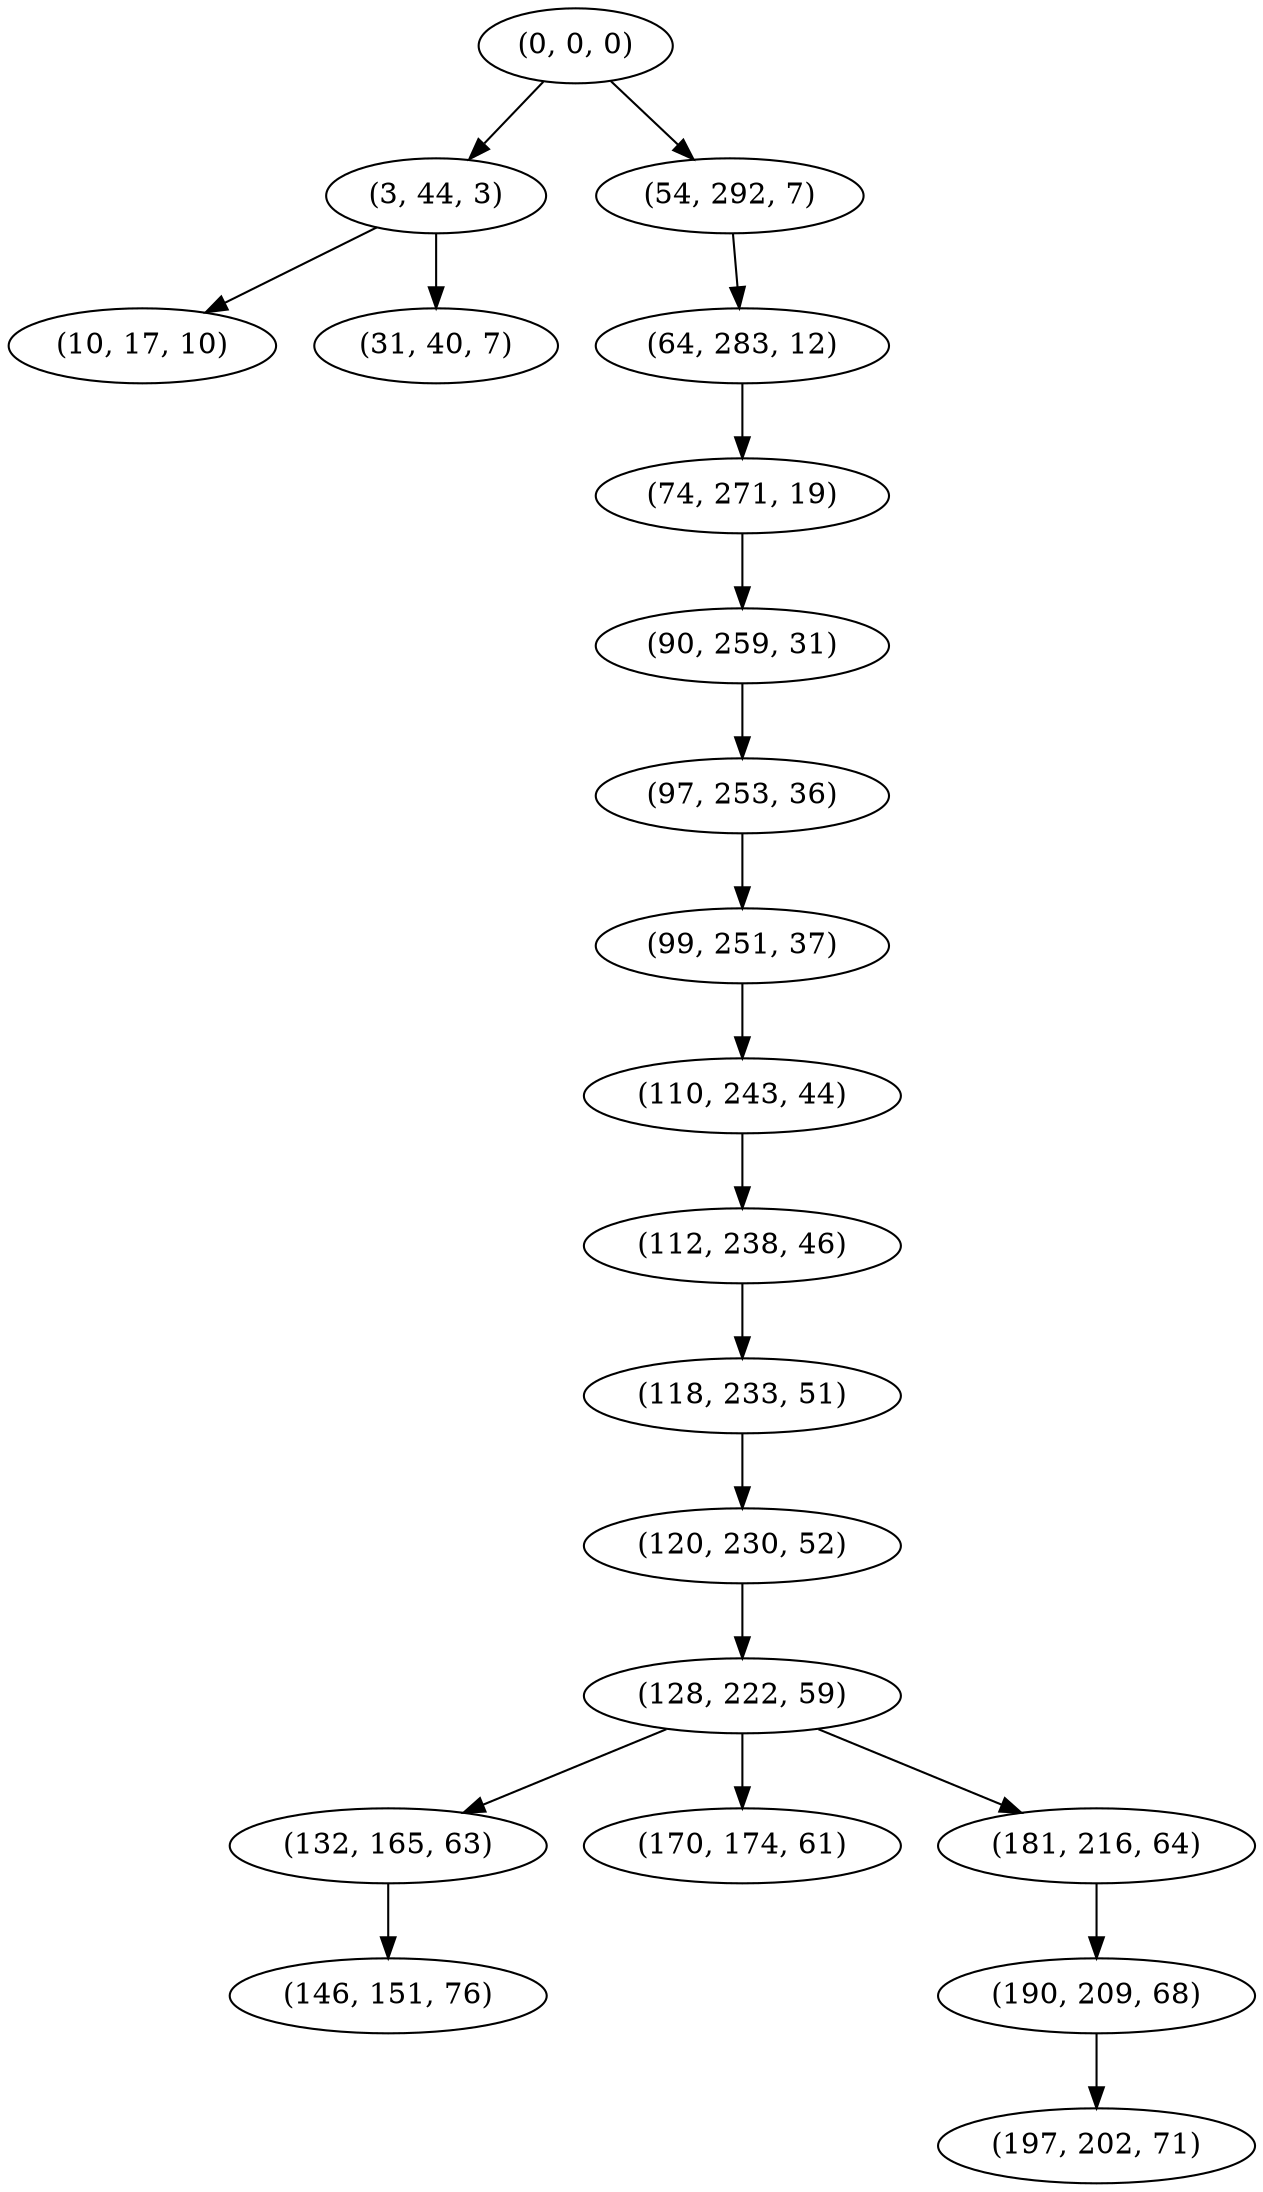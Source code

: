 digraph tree {
    "(0, 0, 0)";
    "(3, 44, 3)";
    "(10, 17, 10)";
    "(31, 40, 7)";
    "(54, 292, 7)";
    "(64, 283, 12)";
    "(74, 271, 19)";
    "(90, 259, 31)";
    "(97, 253, 36)";
    "(99, 251, 37)";
    "(110, 243, 44)";
    "(112, 238, 46)";
    "(118, 233, 51)";
    "(120, 230, 52)";
    "(128, 222, 59)";
    "(132, 165, 63)";
    "(146, 151, 76)";
    "(170, 174, 61)";
    "(181, 216, 64)";
    "(190, 209, 68)";
    "(197, 202, 71)";
    "(0, 0, 0)" -> "(3, 44, 3)";
    "(0, 0, 0)" -> "(54, 292, 7)";
    "(3, 44, 3)" -> "(10, 17, 10)";
    "(3, 44, 3)" -> "(31, 40, 7)";
    "(54, 292, 7)" -> "(64, 283, 12)";
    "(64, 283, 12)" -> "(74, 271, 19)";
    "(74, 271, 19)" -> "(90, 259, 31)";
    "(90, 259, 31)" -> "(97, 253, 36)";
    "(97, 253, 36)" -> "(99, 251, 37)";
    "(99, 251, 37)" -> "(110, 243, 44)";
    "(110, 243, 44)" -> "(112, 238, 46)";
    "(112, 238, 46)" -> "(118, 233, 51)";
    "(118, 233, 51)" -> "(120, 230, 52)";
    "(120, 230, 52)" -> "(128, 222, 59)";
    "(128, 222, 59)" -> "(132, 165, 63)";
    "(128, 222, 59)" -> "(170, 174, 61)";
    "(128, 222, 59)" -> "(181, 216, 64)";
    "(132, 165, 63)" -> "(146, 151, 76)";
    "(181, 216, 64)" -> "(190, 209, 68)";
    "(190, 209, 68)" -> "(197, 202, 71)";
}
